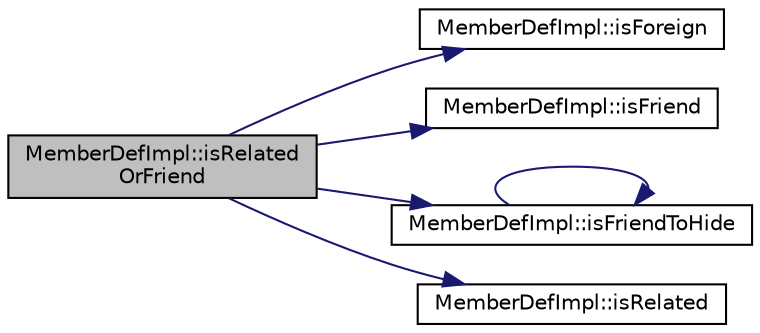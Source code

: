 digraph "MemberDefImpl::isRelatedOrFriend"
{
 // LATEX_PDF_SIZE
  edge [fontname="Helvetica",fontsize="10",labelfontname="Helvetica",labelfontsize="10"];
  node [fontname="Helvetica",fontsize="10",shape=record];
  rankdir="LR";
  Node1 [label="MemberDefImpl::isRelated\lOrFriend",height=0.2,width=0.4,color="black", fillcolor="grey75", style="filled", fontcolor="black",tooltip=" "];
  Node1 -> Node2 [color="midnightblue",fontsize="10",style="solid",fontname="Helvetica"];
  Node2 [label="MemberDefImpl::isForeign",height=0.2,width=0.4,color="black", fillcolor="white", style="filled",URL="$classMemberDefImpl.html#a9702125aff6f69196ce8af2aa006e3ab",tooltip=" "];
  Node1 -> Node3 [color="midnightblue",fontsize="10",style="solid",fontname="Helvetica"];
  Node3 [label="MemberDefImpl::isFriend",height=0.2,width=0.4,color="black", fillcolor="white", style="filled",URL="$classMemberDefImpl.html#a394f873538e4011f56fb363238f5f40a",tooltip=" "];
  Node1 -> Node4 [color="midnightblue",fontsize="10",style="solid",fontname="Helvetica"];
  Node4 [label="MemberDefImpl::isFriendToHide",height=0.2,width=0.4,color="black", fillcolor="white", style="filled",URL="$classMemberDefImpl.html#a272526185060f03767f0bd359a7504cf",tooltip=" "];
  Node4 -> Node4 [color="midnightblue",fontsize="10",style="solid",fontname="Helvetica"];
  Node1 -> Node5 [color="midnightblue",fontsize="10",style="solid",fontname="Helvetica"];
  Node5 [label="MemberDefImpl::isRelated",height=0.2,width=0.4,color="black", fillcolor="white", style="filled",URL="$classMemberDefImpl.html#afd8a5067ab086a785c4728475f011e56",tooltip=" "];
}
